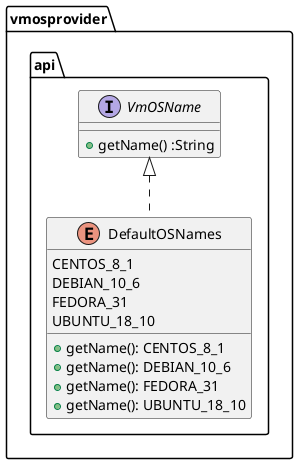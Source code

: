 @startuml

package vmosprovider.api  {
    enum DefaultOSNames implements vmosprovider.api.VmOSName{
      CENTOS_8_1
      DEBIAN_10_6
      FEDORA_31
      UBUNTU_18_10
      +getName(): CENTOS_8_1
      +getName(): DEBIAN_10_6
      +getName(): FEDORA_31
      +getName(): UBUNTU_18_10
    }



    interface vmosprovider.api.VmOSName {
       + getName() :String
    }


@enduml